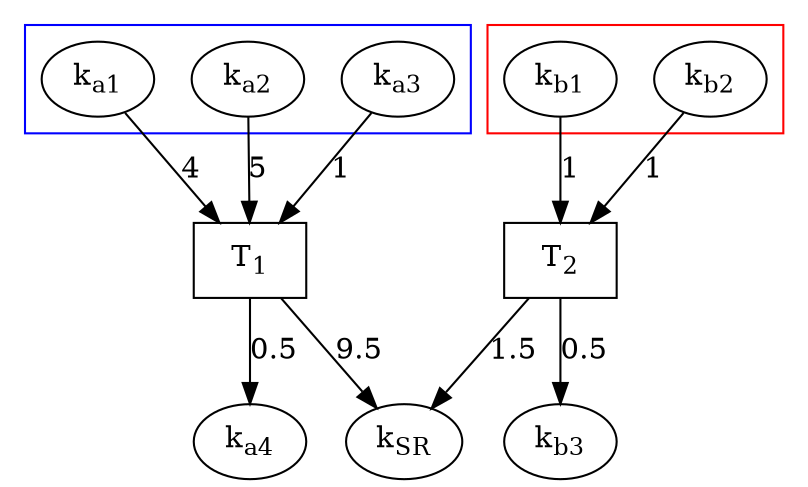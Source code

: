 digraph g{
  
  subgraph cluster_userA {
    color=blue;
    k_a1;
    k_a2;
    k_a3;
  }
  subgraph cluster_userB {
    color=red;
    k_b1;
    k_b2;
  }

  k_a1 -> T_1 [label=4];
  k_a2 -> T_1 [label=5];
  k_a3 -> T_1 [label=1];
  T_1 -> k_a4 [label=0.5];
  T_1 -> k_sr [label=9.5];
  k_b1 -> T_2 [label=1];
  k_b2 -> T_2 [label=1];
  T_2 -> k_b3 [label=0.5];
  T_2 -> k_sr [label=1.5];
  k_a1[label=<k<SUB>a1</SUB>>];
  k_a2[label=<k<SUB>a2</SUB>>];
  k_a3[label=<k<SUB>a3</SUB>>];
  k_a4[label=<k<SUB>a4</SUB>>];
  T_1[shape=box,label=<T<SUB>1</SUB>>];
  T_2[shape=box,label=<T<SUB>2</SUB>>];
  k_b1[label=<k<SUB>b1</SUB>>];
  k_b2[label=<k<SUB>b2</SUB>>];
  k_b3[label=<k<SUB>b3</SUB>>];
  k_sr[label=<k<SUB>SR</SUB>>];
}
